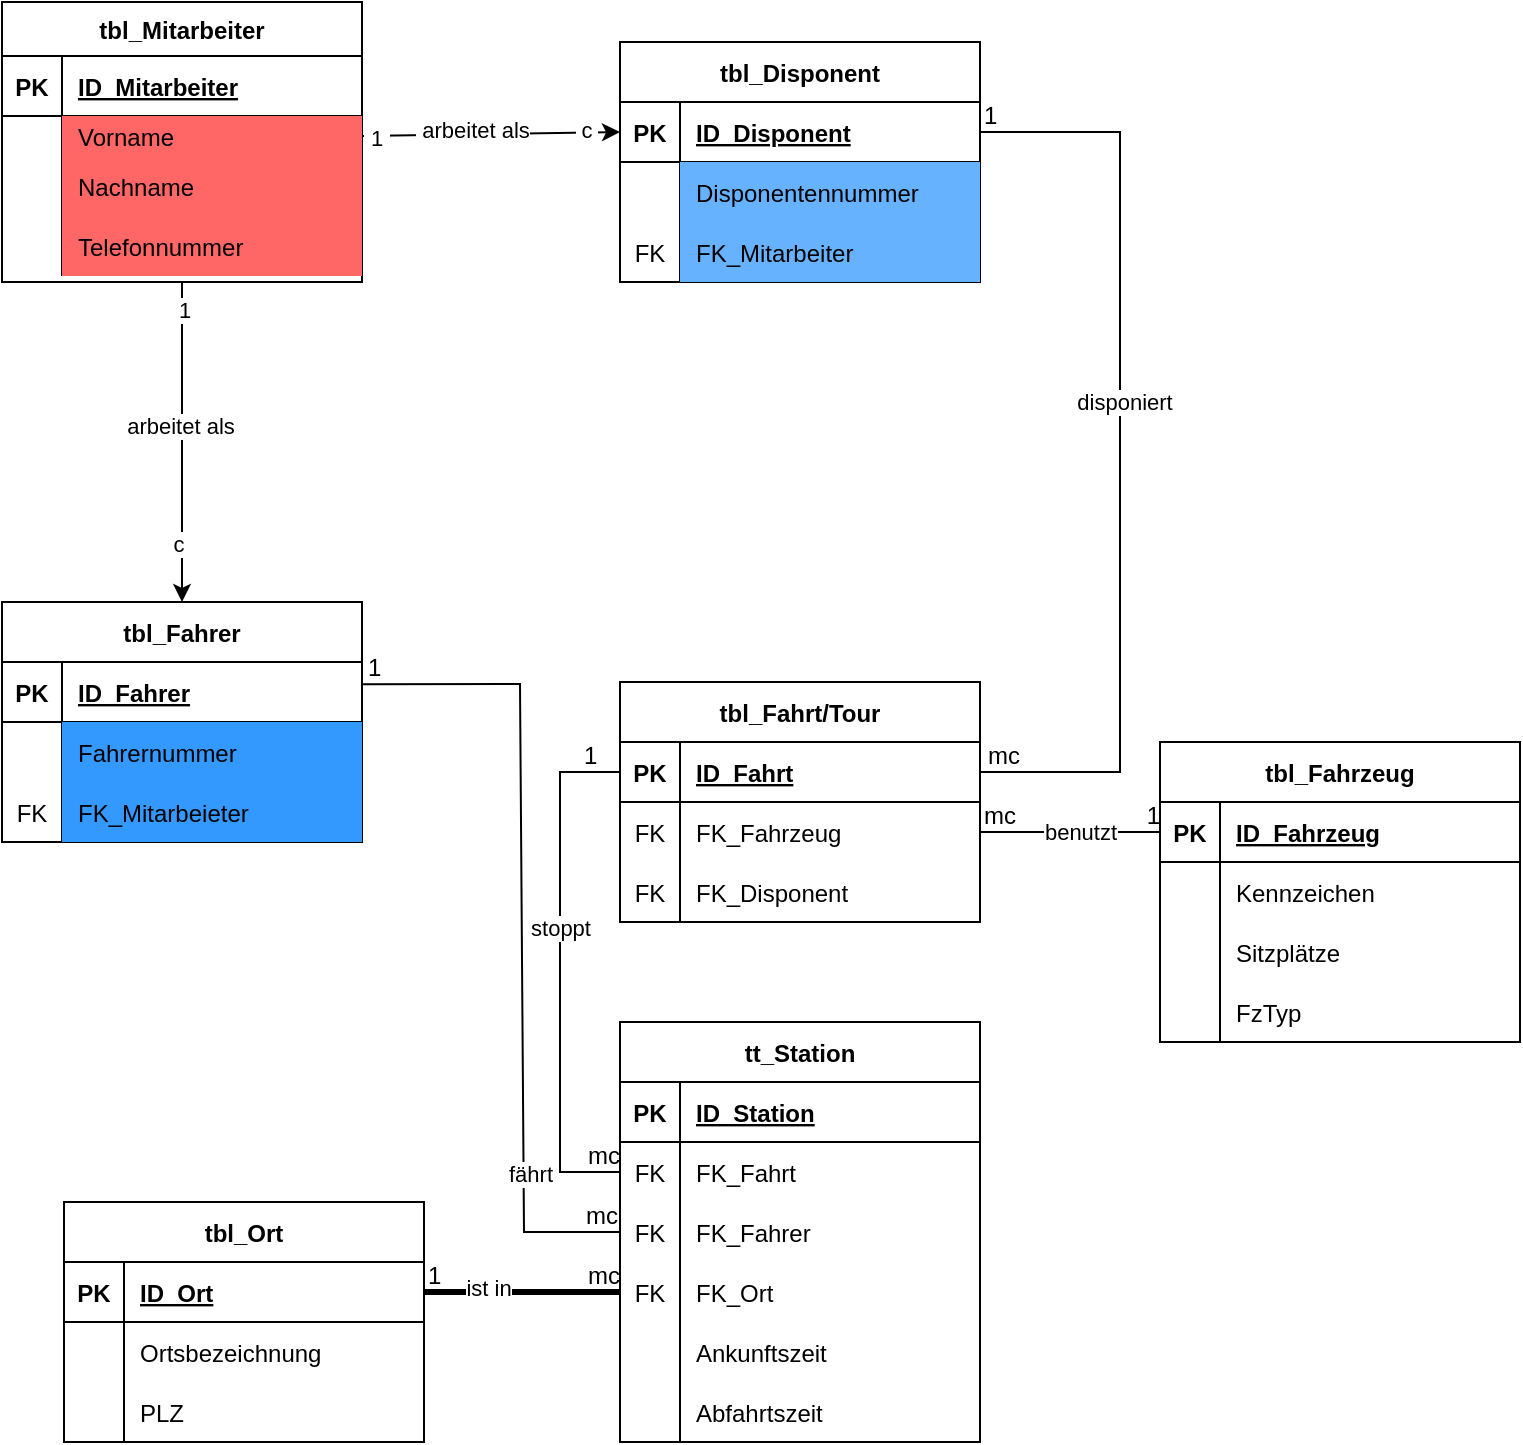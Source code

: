 <mxfile version="22.0.3" type="device">
  <diagram name="Seite-1" id="w2Fgs7bL7nyvMNV9oIYh">
    <mxGraphModel dx="1935" dy="1168" grid="0" gridSize="10" guides="1" tooltips="1" connect="1" arrows="1" fold="1" page="1" pageScale="1" pageWidth="827" pageHeight="1169" math="0" shadow="0">
      <root>
        <mxCell id="0" />
        <mxCell id="1" parent="0" />
        <mxCell id="lhQ2JtczbePDOEotV3H9-1" value="tbl_Fahrzeug" style="shape=table;startSize=30;container=1;collapsible=1;childLayout=tableLayout;fixedRows=1;rowLines=0;fontStyle=1;align=center;resizeLast=1;" parent="1" vertex="1">
          <mxGeometry x="590" y="470" width="180" height="150" as="geometry" />
        </mxCell>
        <mxCell id="lhQ2JtczbePDOEotV3H9-2" value="" style="shape=tableRow;horizontal=0;startSize=0;swimlaneHead=0;swimlaneBody=0;fillColor=none;collapsible=0;dropTarget=0;points=[[0,0.5],[1,0.5]];portConstraint=eastwest;top=0;left=0;right=0;bottom=1;" parent="lhQ2JtczbePDOEotV3H9-1" vertex="1">
          <mxGeometry y="30" width="180" height="30" as="geometry" />
        </mxCell>
        <mxCell id="lhQ2JtczbePDOEotV3H9-3" value="PK" style="shape=partialRectangle;connectable=0;fillColor=none;top=0;left=0;bottom=0;right=0;fontStyle=1;overflow=hidden;" parent="lhQ2JtczbePDOEotV3H9-2" vertex="1">
          <mxGeometry width="30" height="30" as="geometry">
            <mxRectangle width="30" height="30" as="alternateBounds" />
          </mxGeometry>
        </mxCell>
        <mxCell id="lhQ2JtczbePDOEotV3H9-4" value="ID_Fahrzeug" style="shape=partialRectangle;connectable=0;fillColor=none;top=0;left=0;bottom=0;right=0;align=left;spacingLeft=6;fontStyle=5;overflow=hidden;" parent="lhQ2JtczbePDOEotV3H9-2" vertex="1">
          <mxGeometry x="30" width="150" height="30" as="geometry">
            <mxRectangle width="150" height="30" as="alternateBounds" />
          </mxGeometry>
        </mxCell>
        <mxCell id="lhQ2JtczbePDOEotV3H9-5" value="" style="shape=tableRow;horizontal=0;startSize=0;swimlaneHead=0;swimlaneBody=0;fillColor=none;collapsible=0;dropTarget=0;points=[[0,0.5],[1,0.5]];portConstraint=eastwest;top=0;left=0;right=0;bottom=0;" parent="lhQ2JtczbePDOEotV3H9-1" vertex="1">
          <mxGeometry y="60" width="180" height="30" as="geometry" />
        </mxCell>
        <mxCell id="lhQ2JtczbePDOEotV3H9-6" value="" style="shape=partialRectangle;connectable=0;fillColor=none;top=0;left=0;bottom=0;right=0;editable=1;overflow=hidden;" parent="lhQ2JtczbePDOEotV3H9-5" vertex="1">
          <mxGeometry width="30" height="30" as="geometry">
            <mxRectangle width="30" height="30" as="alternateBounds" />
          </mxGeometry>
        </mxCell>
        <mxCell id="lhQ2JtczbePDOEotV3H9-7" value="Kennzeichen" style="shape=partialRectangle;connectable=0;fillColor=none;top=0;left=0;bottom=0;right=0;align=left;spacingLeft=6;overflow=hidden;" parent="lhQ2JtczbePDOEotV3H9-5" vertex="1">
          <mxGeometry x="30" width="150" height="30" as="geometry">
            <mxRectangle width="150" height="30" as="alternateBounds" />
          </mxGeometry>
        </mxCell>
        <mxCell id="lhQ2JtczbePDOEotV3H9-8" value="" style="shape=tableRow;horizontal=0;startSize=0;swimlaneHead=0;swimlaneBody=0;fillColor=none;collapsible=0;dropTarget=0;points=[[0,0.5],[1,0.5]];portConstraint=eastwest;top=0;left=0;right=0;bottom=0;" parent="lhQ2JtczbePDOEotV3H9-1" vertex="1">
          <mxGeometry y="90" width="180" height="30" as="geometry" />
        </mxCell>
        <mxCell id="lhQ2JtczbePDOEotV3H9-9" value="" style="shape=partialRectangle;connectable=0;fillColor=none;top=0;left=0;bottom=0;right=0;editable=1;overflow=hidden;" parent="lhQ2JtczbePDOEotV3H9-8" vertex="1">
          <mxGeometry width="30" height="30" as="geometry">
            <mxRectangle width="30" height="30" as="alternateBounds" />
          </mxGeometry>
        </mxCell>
        <mxCell id="lhQ2JtczbePDOEotV3H9-10" value="Sitzplätze" style="shape=partialRectangle;connectable=0;fillColor=none;top=0;left=0;bottom=0;right=0;align=left;spacingLeft=6;overflow=hidden;" parent="lhQ2JtczbePDOEotV3H9-8" vertex="1">
          <mxGeometry x="30" width="150" height="30" as="geometry">
            <mxRectangle width="150" height="30" as="alternateBounds" />
          </mxGeometry>
        </mxCell>
        <mxCell id="lhQ2JtczbePDOEotV3H9-11" value="" style="shape=tableRow;horizontal=0;startSize=0;swimlaneHead=0;swimlaneBody=0;fillColor=none;collapsible=0;dropTarget=0;points=[[0,0.5],[1,0.5]];portConstraint=eastwest;top=0;left=0;right=0;bottom=0;" parent="lhQ2JtczbePDOEotV3H9-1" vertex="1">
          <mxGeometry y="120" width="180" height="30" as="geometry" />
        </mxCell>
        <mxCell id="lhQ2JtczbePDOEotV3H9-12" value="" style="shape=partialRectangle;connectable=0;fillColor=none;top=0;left=0;bottom=0;right=0;editable=1;overflow=hidden;" parent="lhQ2JtczbePDOEotV3H9-11" vertex="1">
          <mxGeometry width="30" height="30" as="geometry">
            <mxRectangle width="30" height="30" as="alternateBounds" />
          </mxGeometry>
        </mxCell>
        <mxCell id="lhQ2JtczbePDOEotV3H9-13" value="FzTyp" style="shape=partialRectangle;connectable=0;fillColor=none;top=0;left=0;bottom=0;right=0;align=left;spacingLeft=6;overflow=hidden;" parent="lhQ2JtczbePDOEotV3H9-11" vertex="1">
          <mxGeometry x="30" width="150" height="30" as="geometry">
            <mxRectangle width="150" height="30" as="alternateBounds" />
          </mxGeometry>
        </mxCell>
        <mxCell id="lhQ2JtczbePDOEotV3H9-66" value="tbl_Disponent" style="shape=table;startSize=30;container=1;collapsible=1;childLayout=tableLayout;fixedRows=1;rowLines=0;fontStyle=1;align=center;resizeLast=1;fillColor=none;" parent="1" vertex="1">
          <mxGeometry x="320" y="120" width="180" height="120" as="geometry" />
        </mxCell>
        <mxCell id="lhQ2JtczbePDOEotV3H9-67" value="" style="shape=tableRow;horizontal=0;startSize=0;swimlaneHead=0;swimlaneBody=0;fillColor=none;collapsible=0;dropTarget=0;points=[[0,0.5],[1,0.5]];portConstraint=eastwest;top=0;left=0;right=0;bottom=1;" parent="lhQ2JtczbePDOEotV3H9-66" vertex="1">
          <mxGeometry y="30" width="180" height="30" as="geometry" />
        </mxCell>
        <mxCell id="lhQ2JtczbePDOEotV3H9-68" value="PK" style="shape=partialRectangle;connectable=0;fillColor=none;top=0;left=0;bottom=0;right=0;fontStyle=1;overflow=hidden;" parent="lhQ2JtczbePDOEotV3H9-67" vertex="1">
          <mxGeometry width="30" height="30" as="geometry">
            <mxRectangle width="30" height="30" as="alternateBounds" />
          </mxGeometry>
        </mxCell>
        <mxCell id="lhQ2JtczbePDOEotV3H9-69" value="ID_Disponent" style="shape=partialRectangle;connectable=0;fillColor=none;top=0;left=0;bottom=0;right=0;align=left;spacingLeft=6;fontStyle=5;overflow=hidden;" parent="lhQ2JtczbePDOEotV3H9-67" vertex="1">
          <mxGeometry x="30" width="150" height="30" as="geometry">
            <mxRectangle width="150" height="30" as="alternateBounds" />
          </mxGeometry>
        </mxCell>
        <mxCell id="lhQ2JtczbePDOEotV3H9-70" value="" style="shape=tableRow;horizontal=0;startSize=0;swimlaneHead=0;swimlaneBody=0;fillColor=none;collapsible=0;dropTarget=0;points=[[0,0.5],[1,0.5]];portConstraint=eastwest;top=0;left=0;right=0;bottom=0;" parent="lhQ2JtczbePDOEotV3H9-66" vertex="1">
          <mxGeometry y="60" width="180" height="30" as="geometry" />
        </mxCell>
        <mxCell id="lhQ2JtczbePDOEotV3H9-71" value="" style="shape=partialRectangle;connectable=0;fillColor=none;top=0;left=0;bottom=0;right=0;editable=1;overflow=hidden;" parent="lhQ2JtczbePDOEotV3H9-70" vertex="1">
          <mxGeometry width="30" height="30" as="geometry">
            <mxRectangle width="30" height="30" as="alternateBounds" />
          </mxGeometry>
        </mxCell>
        <mxCell id="lhQ2JtczbePDOEotV3H9-72" value="Disponentennummer" style="shape=partialRectangle;connectable=0;fillColor=#66B2FF;top=0;left=0;bottom=0;right=0;align=left;spacingLeft=6;overflow=hidden;" parent="lhQ2JtczbePDOEotV3H9-70" vertex="1">
          <mxGeometry x="30" width="150" height="30" as="geometry">
            <mxRectangle width="150" height="30" as="alternateBounds" />
          </mxGeometry>
        </mxCell>
        <mxCell id="N4xHDVvNU1oHw2Ng3nfj-35" value="" style="shape=tableRow;horizontal=0;startSize=0;swimlaneHead=0;swimlaneBody=0;fillColor=none;collapsible=0;dropTarget=0;points=[[0,0.5],[1,0.5]];portConstraint=eastwest;top=0;left=0;right=0;bottom=0;" vertex="1" parent="lhQ2JtczbePDOEotV3H9-66">
          <mxGeometry y="90" width="180" height="30" as="geometry" />
        </mxCell>
        <mxCell id="N4xHDVvNU1oHw2Ng3nfj-36" value="FK" style="shape=partialRectangle;connectable=0;fillColor=none;top=0;left=0;bottom=0;right=0;editable=1;overflow=hidden;" vertex="1" parent="N4xHDVvNU1oHw2Ng3nfj-35">
          <mxGeometry width="30" height="30" as="geometry">
            <mxRectangle width="30" height="30" as="alternateBounds" />
          </mxGeometry>
        </mxCell>
        <mxCell id="N4xHDVvNU1oHw2Ng3nfj-37" value="FK_Mitarbeiter" style="shape=partialRectangle;connectable=0;fillColor=#66B2FF;top=0;left=0;bottom=0;right=0;align=left;spacingLeft=6;overflow=hidden;" vertex="1" parent="N4xHDVvNU1oHw2Ng3nfj-35">
          <mxGeometry x="30" width="150" height="30" as="geometry">
            <mxRectangle width="150" height="30" as="alternateBounds" />
          </mxGeometry>
        </mxCell>
        <mxCell id="lhQ2JtczbePDOEotV3H9-82" value="tbl_Fahrer" style="shape=table;startSize=30;container=1;collapsible=1;childLayout=tableLayout;fixedRows=1;rowLines=0;fontStyle=1;align=center;resizeLast=1;" parent="1" vertex="1">
          <mxGeometry x="11" y="400" width="180" height="120" as="geometry" />
        </mxCell>
        <mxCell id="lhQ2JtczbePDOEotV3H9-83" value="" style="shape=tableRow;horizontal=0;startSize=0;swimlaneHead=0;swimlaneBody=0;fillColor=none;collapsible=0;dropTarget=0;points=[[0,0.5],[1,0.5]];portConstraint=eastwest;top=0;left=0;right=0;bottom=1;" parent="lhQ2JtczbePDOEotV3H9-82" vertex="1">
          <mxGeometry y="30" width="180" height="30" as="geometry" />
        </mxCell>
        <mxCell id="lhQ2JtczbePDOEotV3H9-84" value="PK" style="shape=partialRectangle;connectable=0;fillColor=none;top=0;left=0;bottom=0;right=0;fontStyle=1;overflow=hidden;" parent="lhQ2JtczbePDOEotV3H9-83" vertex="1">
          <mxGeometry width="30" height="30" as="geometry">
            <mxRectangle width="30" height="30" as="alternateBounds" />
          </mxGeometry>
        </mxCell>
        <mxCell id="lhQ2JtczbePDOEotV3H9-85" value="ID_Fahrer" style="shape=partialRectangle;connectable=0;fillColor=none;top=0;left=0;bottom=0;right=0;align=left;spacingLeft=6;fontStyle=5;overflow=hidden;" parent="lhQ2JtczbePDOEotV3H9-83" vertex="1">
          <mxGeometry x="30" width="150" height="30" as="geometry">
            <mxRectangle width="150" height="30" as="alternateBounds" />
          </mxGeometry>
        </mxCell>
        <mxCell id="lhQ2JtczbePDOEotV3H9-86" value="" style="shape=tableRow;horizontal=0;startSize=0;swimlaneHead=0;swimlaneBody=0;fillColor=none;collapsible=0;dropTarget=0;points=[[0,0.5],[1,0.5]];portConstraint=eastwest;top=0;left=0;right=0;bottom=0;" parent="lhQ2JtczbePDOEotV3H9-82" vertex="1">
          <mxGeometry y="60" width="180" height="30" as="geometry" />
        </mxCell>
        <mxCell id="lhQ2JtczbePDOEotV3H9-87" value="" style="shape=partialRectangle;connectable=0;fillColor=none;top=0;left=0;bottom=0;right=0;editable=1;overflow=hidden;" parent="lhQ2JtczbePDOEotV3H9-86" vertex="1">
          <mxGeometry width="30" height="30" as="geometry">
            <mxRectangle width="30" height="30" as="alternateBounds" />
          </mxGeometry>
        </mxCell>
        <mxCell id="lhQ2JtczbePDOEotV3H9-88" value="Fahrernummer" style="shape=partialRectangle;connectable=0;fillColor=#3399FF;top=0;left=0;bottom=0;right=0;align=left;spacingLeft=6;overflow=hidden;" parent="lhQ2JtczbePDOEotV3H9-86" vertex="1">
          <mxGeometry x="30" width="150" height="30" as="geometry">
            <mxRectangle width="150" height="30" as="alternateBounds" />
          </mxGeometry>
        </mxCell>
        <mxCell id="N4xHDVvNU1oHw2Ng3nfj-32" value="" style="shape=tableRow;horizontal=0;startSize=0;swimlaneHead=0;swimlaneBody=0;fillColor=none;collapsible=0;dropTarget=0;points=[[0,0.5],[1,0.5]];portConstraint=eastwest;top=0;left=0;right=0;bottom=0;" vertex="1" parent="lhQ2JtczbePDOEotV3H9-82">
          <mxGeometry y="90" width="180" height="30" as="geometry" />
        </mxCell>
        <mxCell id="N4xHDVvNU1oHw2Ng3nfj-33" value="FK" style="shape=partialRectangle;connectable=0;fillColor=none;top=0;left=0;bottom=0;right=0;editable=1;overflow=hidden;" vertex="1" parent="N4xHDVvNU1oHw2Ng3nfj-32">
          <mxGeometry width="30" height="30" as="geometry">
            <mxRectangle width="30" height="30" as="alternateBounds" />
          </mxGeometry>
        </mxCell>
        <mxCell id="N4xHDVvNU1oHw2Ng3nfj-34" value="FK_Mitarbeieter" style="shape=partialRectangle;connectable=0;fillColor=#3399FF;top=0;left=0;bottom=0;right=0;align=left;spacingLeft=6;overflow=hidden;" vertex="1" parent="N4xHDVvNU1oHw2Ng3nfj-32">
          <mxGeometry x="30" width="150" height="30" as="geometry">
            <mxRectangle width="150" height="30" as="alternateBounds" />
          </mxGeometry>
        </mxCell>
        <mxCell id="lhQ2JtczbePDOEotV3H9-92" value="tt_Station" style="shape=table;startSize=30;container=1;collapsible=1;childLayout=tableLayout;fixedRows=1;rowLines=0;fontStyle=1;align=center;resizeLast=1;" parent="1" vertex="1">
          <mxGeometry x="320" y="610" width="180" height="210" as="geometry" />
        </mxCell>
        <mxCell id="lhQ2JtczbePDOEotV3H9-93" value="" style="shape=tableRow;horizontal=0;startSize=0;swimlaneHead=0;swimlaneBody=0;fillColor=none;collapsible=0;dropTarget=0;points=[[0,0.5],[1,0.5]];portConstraint=eastwest;top=0;left=0;right=0;bottom=1;" parent="lhQ2JtczbePDOEotV3H9-92" vertex="1">
          <mxGeometry y="30" width="180" height="30" as="geometry" />
        </mxCell>
        <mxCell id="lhQ2JtczbePDOEotV3H9-94" value="PK" style="shape=partialRectangle;connectable=0;fillColor=none;top=0;left=0;bottom=0;right=0;fontStyle=1;overflow=hidden;" parent="lhQ2JtczbePDOEotV3H9-93" vertex="1">
          <mxGeometry width="30" height="30" as="geometry">
            <mxRectangle width="30" height="30" as="alternateBounds" />
          </mxGeometry>
        </mxCell>
        <mxCell id="lhQ2JtczbePDOEotV3H9-95" value="ID_Station" style="shape=partialRectangle;connectable=0;fillColor=none;top=0;left=0;bottom=0;right=0;align=left;spacingLeft=6;fontStyle=5;overflow=hidden;" parent="lhQ2JtczbePDOEotV3H9-93" vertex="1">
          <mxGeometry x="30" width="150" height="30" as="geometry">
            <mxRectangle width="150" height="30" as="alternateBounds" />
          </mxGeometry>
        </mxCell>
        <mxCell id="lhQ2JtczbePDOEotV3H9-99" value="" style="shape=tableRow;horizontal=0;startSize=0;swimlaneHead=0;swimlaneBody=0;fillColor=none;collapsible=0;dropTarget=0;points=[[0,0.5],[1,0.5]];portConstraint=eastwest;top=0;left=0;right=0;bottom=0;" parent="lhQ2JtczbePDOEotV3H9-92" vertex="1">
          <mxGeometry y="60" width="180" height="30" as="geometry" />
        </mxCell>
        <mxCell id="lhQ2JtczbePDOEotV3H9-100" value="FK" style="shape=partialRectangle;connectable=0;fillColor=none;top=0;left=0;bottom=0;right=0;editable=1;overflow=hidden;" parent="lhQ2JtczbePDOEotV3H9-99" vertex="1">
          <mxGeometry width="30" height="30" as="geometry">
            <mxRectangle width="30" height="30" as="alternateBounds" />
          </mxGeometry>
        </mxCell>
        <mxCell id="lhQ2JtczbePDOEotV3H9-101" value="FK_Fahrt" style="shape=partialRectangle;connectable=0;fillColor=none;top=0;left=0;bottom=0;right=0;align=left;spacingLeft=6;overflow=hidden;" parent="lhQ2JtczbePDOEotV3H9-99" vertex="1">
          <mxGeometry x="30" width="150" height="30" as="geometry">
            <mxRectangle width="150" height="30" as="alternateBounds" />
          </mxGeometry>
        </mxCell>
        <mxCell id="lhQ2JtczbePDOEotV3H9-135" value="" style="shape=tableRow;horizontal=0;startSize=0;swimlaneHead=0;swimlaneBody=0;fillColor=none;collapsible=0;dropTarget=0;points=[[0,0.5],[1,0.5]];portConstraint=eastwest;top=0;left=0;right=0;bottom=0;" parent="lhQ2JtczbePDOEotV3H9-92" vertex="1">
          <mxGeometry y="90" width="180" height="30" as="geometry" />
        </mxCell>
        <mxCell id="lhQ2JtczbePDOEotV3H9-136" value="FK" style="shape=partialRectangle;connectable=0;fillColor=none;top=0;left=0;bottom=0;right=0;fontStyle=0;overflow=hidden;" parent="lhQ2JtczbePDOEotV3H9-135" vertex="1">
          <mxGeometry width="30" height="30" as="geometry">
            <mxRectangle width="30" height="30" as="alternateBounds" />
          </mxGeometry>
        </mxCell>
        <mxCell id="lhQ2JtczbePDOEotV3H9-137" value="FK_Fahrer" style="shape=partialRectangle;connectable=0;fillColor=none;top=0;left=0;bottom=0;right=0;align=left;spacingLeft=6;fontStyle=0;overflow=hidden;" parent="lhQ2JtczbePDOEotV3H9-135" vertex="1">
          <mxGeometry x="30" width="150" height="30" as="geometry">
            <mxRectangle width="150" height="30" as="alternateBounds" />
          </mxGeometry>
        </mxCell>
        <mxCell id="lhQ2JtczbePDOEotV3H9-96" value="" style="shape=tableRow;horizontal=0;startSize=0;swimlaneHead=0;swimlaneBody=0;fillColor=none;collapsible=0;dropTarget=0;points=[[0,0.5],[1,0.5]];portConstraint=eastwest;top=0;left=0;right=0;bottom=0;" parent="lhQ2JtczbePDOEotV3H9-92" vertex="1">
          <mxGeometry y="120" width="180" height="30" as="geometry" />
        </mxCell>
        <mxCell id="lhQ2JtczbePDOEotV3H9-97" value="FK" style="shape=partialRectangle;connectable=0;fillColor=none;top=0;left=0;bottom=0;right=0;editable=1;overflow=hidden;" parent="lhQ2JtczbePDOEotV3H9-96" vertex="1">
          <mxGeometry width="30" height="30" as="geometry">
            <mxRectangle width="30" height="30" as="alternateBounds" />
          </mxGeometry>
        </mxCell>
        <mxCell id="lhQ2JtczbePDOEotV3H9-98" value="FK_Ort" style="shape=partialRectangle;connectable=0;fillColor=none;top=0;left=0;bottom=0;right=0;align=left;spacingLeft=6;overflow=hidden;" parent="lhQ2JtczbePDOEotV3H9-96" vertex="1">
          <mxGeometry x="30" width="150" height="30" as="geometry">
            <mxRectangle width="150" height="30" as="alternateBounds" />
          </mxGeometry>
        </mxCell>
        <mxCell id="lhQ2JtczbePDOEotV3H9-102" value="" style="shape=tableRow;horizontal=0;startSize=0;swimlaneHead=0;swimlaneBody=0;fillColor=none;collapsible=0;dropTarget=0;points=[[0,0.5],[1,0.5]];portConstraint=eastwest;top=0;left=0;right=0;bottom=0;" parent="lhQ2JtczbePDOEotV3H9-92" vertex="1">
          <mxGeometry y="150" width="180" height="30" as="geometry" />
        </mxCell>
        <mxCell id="lhQ2JtczbePDOEotV3H9-103" value="" style="shape=partialRectangle;connectable=0;fillColor=none;top=0;left=0;bottom=0;right=0;editable=1;overflow=hidden;" parent="lhQ2JtczbePDOEotV3H9-102" vertex="1">
          <mxGeometry width="30" height="30" as="geometry">
            <mxRectangle width="30" height="30" as="alternateBounds" />
          </mxGeometry>
        </mxCell>
        <mxCell id="lhQ2JtczbePDOEotV3H9-104" value="Ankunftszeit" style="shape=partialRectangle;connectable=0;fillColor=none;top=0;left=0;bottom=0;right=0;align=left;spacingLeft=6;overflow=hidden;" parent="lhQ2JtczbePDOEotV3H9-102" vertex="1">
          <mxGeometry x="30" width="150" height="30" as="geometry">
            <mxRectangle width="150" height="30" as="alternateBounds" />
          </mxGeometry>
        </mxCell>
        <mxCell id="lhQ2JtczbePDOEotV3H9-131" value="" style="shape=tableRow;horizontal=0;startSize=0;swimlaneHead=0;swimlaneBody=0;fillColor=none;collapsible=0;dropTarget=0;points=[[0,0.5],[1,0.5]];portConstraint=eastwest;top=0;left=0;right=0;bottom=0;" parent="lhQ2JtczbePDOEotV3H9-92" vertex="1">
          <mxGeometry y="180" width="180" height="30" as="geometry" />
        </mxCell>
        <mxCell id="lhQ2JtczbePDOEotV3H9-132" value="" style="shape=partialRectangle;connectable=0;fillColor=none;top=0;left=0;bottom=0;right=0;fontStyle=0;overflow=hidden;" parent="lhQ2JtczbePDOEotV3H9-131" vertex="1">
          <mxGeometry width="30" height="30" as="geometry">
            <mxRectangle width="30" height="30" as="alternateBounds" />
          </mxGeometry>
        </mxCell>
        <mxCell id="lhQ2JtczbePDOEotV3H9-133" value="Abfahrtszeit" style="shape=partialRectangle;connectable=0;fillColor=none;top=0;left=0;bottom=0;right=0;align=left;spacingLeft=6;fontStyle=0;overflow=hidden;" parent="lhQ2JtczbePDOEotV3H9-131" vertex="1">
          <mxGeometry x="30" width="150" height="30" as="geometry">
            <mxRectangle width="150" height="30" as="alternateBounds" />
          </mxGeometry>
        </mxCell>
        <mxCell id="lhQ2JtczbePDOEotV3H9-105" value="tbl_Fahrt/Tour" style="shape=table;startSize=30;container=1;collapsible=1;childLayout=tableLayout;fixedRows=1;rowLines=0;fontStyle=1;align=center;resizeLast=1;" parent="1" vertex="1">
          <mxGeometry x="320" y="440" width="180" height="120" as="geometry" />
        </mxCell>
        <mxCell id="lhQ2JtczbePDOEotV3H9-106" value="" style="shape=tableRow;horizontal=0;startSize=0;swimlaneHead=0;swimlaneBody=0;fillColor=none;collapsible=0;dropTarget=0;points=[[0,0.5],[1,0.5]];portConstraint=eastwest;top=0;left=0;right=0;bottom=1;" parent="lhQ2JtczbePDOEotV3H9-105" vertex="1">
          <mxGeometry y="30" width="180" height="30" as="geometry" />
        </mxCell>
        <mxCell id="lhQ2JtczbePDOEotV3H9-107" value="PK" style="shape=partialRectangle;connectable=0;fillColor=none;top=0;left=0;bottom=0;right=0;fontStyle=1;overflow=hidden;" parent="lhQ2JtczbePDOEotV3H9-106" vertex="1">
          <mxGeometry width="30" height="30" as="geometry">
            <mxRectangle width="30" height="30" as="alternateBounds" />
          </mxGeometry>
        </mxCell>
        <mxCell id="lhQ2JtczbePDOEotV3H9-108" value="ID_Fahrt" style="shape=partialRectangle;connectable=0;fillColor=none;top=0;left=0;bottom=0;right=0;align=left;spacingLeft=6;fontStyle=5;overflow=hidden;" parent="lhQ2JtczbePDOEotV3H9-106" vertex="1">
          <mxGeometry x="30" width="150" height="30" as="geometry">
            <mxRectangle width="150" height="30" as="alternateBounds" />
          </mxGeometry>
        </mxCell>
        <mxCell id="lhQ2JtczbePDOEotV3H9-109" value="" style="shape=tableRow;horizontal=0;startSize=0;swimlaneHead=0;swimlaneBody=0;fillColor=none;collapsible=0;dropTarget=0;points=[[0,0.5],[1,0.5]];portConstraint=eastwest;top=0;left=0;right=0;bottom=0;" parent="lhQ2JtczbePDOEotV3H9-105" vertex="1">
          <mxGeometry y="60" width="180" height="30" as="geometry" />
        </mxCell>
        <mxCell id="lhQ2JtczbePDOEotV3H9-110" value="FK" style="shape=partialRectangle;connectable=0;fillColor=none;top=0;left=0;bottom=0;right=0;editable=1;overflow=hidden;" parent="lhQ2JtczbePDOEotV3H9-109" vertex="1">
          <mxGeometry width="30" height="30" as="geometry">
            <mxRectangle width="30" height="30" as="alternateBounds" />
          </mxGeometry>
        </mxCell>
        <mxCell id="lhQ2JtczbePDOEotV3H9-111" value="FK_Fahrzeug" style="shape=partialRectangle;connectable=0;fillColor=none;top=0;left=0;bottom=0;right=0;align=left;spacingLeft=6;overflow=hidden;" parent="lhQ2JtczbePDOEotV3H9-109" vertex="1">
          <mxGeometry x="30" width="150" height="30" as="geometry">
            <mxRectangle width="150" height="30" as="alternateBounds" />
          </mxGeometry>
        </mxCell>
        <mxCell id="lhQ2JtczbePDOEotV3H9-112" value="" style="shape=tableRow;horizontal=0;startSize=0;swimlaneHead=0;swimlaneBody=0;fillColor=none;collapsible=0;dropTarget=0;points=[[0,0.5],[1,0.5]];portConstraint=eastwest;top=0;left=0;right=0;bottom=0;" parent="lhQ2JtczbePDOEotV3H9-105" vertex="1">
          <mxGeometry y="90" width="180" height="30" as="geometry" />
        </mxCell>
        <mxCell id="lhQ2JtczbePDOEotV3H9-113" value="FK" style="shape=partialRectangle;connectable=0;fillColor=none;top=0;left=0;bottom=0;right=0;editable=1;overflow=hidden;" parent="lhQ2JtczbePDOEotV3H9-112" vertex="1">
          <mxGeometry width="30" height="30" as="geometry">
            <mxRectangle width="30" height="30" as="alternateBounds" />
          </mxGeometry>
        </mxCell>
        <mxCell id="lhQ2JtczbePDOEotV3H9-114" value="FK_Disponent" style="shape=partialRectangle;connectable=0;fillColor=none;top=0;left=0;bottom=0;right=0;align=left;spacingLeft=6;overflow=hidden;" parent="lhQ2JtczbePDOEotV3H9-112" vertex="1">
          <mxGeometry x="30" width="150" height="30" as="geometry">
            <mxRectangle width="150" height="30" as="alternateBounds" />
          </mxGeometry>
        </mxCell>
        <mxCell id="lhQ2JtczbePDOEotV3H9-118" value="tbl_Ort" style="shape=table;startSize=30;container=1;collapsible=1;childLayout=tableLayout;fixedRows=1;rowLines=0;fontStyle=1;align=center;resizeLast=1;" parent="1" vertex="1">
          <mxGeometry x="42" y="700" width="180" height="120" as="geometry" />
        </mxCell>
        <mxCell id="lhQ2JtczbePDOEotV3H9-119" value="" style="shape=tableRow;horizontal=0;startSize=0;swimlaneHead=0;swimlaneBody=0;fillColor=none;collapsible=0;dropTarget=0;points=[[0,0.5],[1,0.5]];portConstraint=eastwest;top=0;left=0;right=0;bottom=1;" parent="lhQ2JtczbePDOEotV3H9-118" vertex="1">
          <mxGeometry y="30" width="180" height="30" as="geometry" />
        </mxCell>
        <mxCell id="lhQ2JtczbePDOEotV3H9-120" value="PK" style="shape=partialRectangle;connectable=0;fillColor=none;top=0;left=0;bottom=0;right=0;fontStyle=1;overflow=hidden;" parent="lhQ2JtczbePDOEotV3H9-119" vertex="1">
          <mxGeometry width="30" height="30" as="geometry">
            <mxRectangle width="30" height="30" as="alternateBounds" />
          </mxGeometry>
        </mxCell>
        <mxCell id="lhQ2JtczbePDOEotV3H9-121" value="ID_Ort" style="shape=partialRectangle;connectable=0;fillColor=none;top=0;left=0;bottom=0;right=0;align=left;spacingLeft=6;fontStyle=5;overflow=hidden;" parent="lhQ2JtczbePDOEotV3H9-119" vertex="1">
          <mxGeometry x="30" width="150" height="30" as="geometry">
            <mxRectangle width="150" height="30" as="alternateBounds" />
          </mxGeometry>
        </mxCell>
        <mxCell id="lhQ2JtczbePDOEotV3H9-122" value="" style="shape=tableRow;horizontal=0;startSize=0;swimlaneHead=0;swimlaneBody=0;fillColor=none;collapsible=0;dropTarget=0;points=[[0,0.5],[1,0.5]];portConstraint=eastwest;top=0;left=0;right=0;bottom=0;" parent="lhQ2JtczbePDOEotV3H9-118" vertex="1">
          <mxGeometry y="60" width="180" height="30" as="geometry" />
        </mxCell>
        <mxCell id="lhQ2JtczbePDOEotV3H9-123" value="" style="shape=partialRectangle;connectable=0;fillColor=none;top=0;left=0;bottom=0;right=0;editable=1;overflow=hidden;" parent="lhQ2JtczbePDOEotV3H9-122" vertex="1">
          <mxGeometry width="30" height="30" as="geometry">
            <mxRectangle width="30" height="30" as="alternateBounds" />
          </mxGeometry>
        </mxCell>
        <mxCell id="lhQ2JtczbePDOEotV3H9-124" value="Ortsbezeichnung" style="shape=partialRectangle;connectable=0;fillColor=none;top=0;left=0;bottom=0;right=0;align=left;spacingLeft=6;overflow=hidden;" parent="lhQ2JtczbePDOEotV3H9-122" vertex="1">
          <mxGeometry x="30" width="150" height="30" as="geometry">
            <mxRectangle width="150" height="30" as="alternateBounds" />
          </mxGeometry>
        </mxCell>
        <mxCell id="lhQ2JtczbePDOEotV3H9-125" value="" style="shape=tableRow;horizontal=0;startSize=0;swimlaneHead=0;swimlaneBody=0;fillColor=none;collapsible=0;dropTarget=0;points=[[0,0.5],[1,0.5]];portConstraint=eastwest;top=0;left=0;right=0;bottom=0;" parent="lhQ2JtczbePDOEotV3H9-118" vertex="1">
          <mxGeometry y="90" width="180" height="30" as="geometry" />
        </mxCell>
        <mxCell id="lhQ2JtczbePDOEotV3H9-126" value="" style="shape=partialRectangle;connectable=0;fillColor=none;top=0;left=0;bottom=0;right=0;editable=1;overflow=hidden;" parent="lhQ2JtczbePDOEotV3H9-125" vertex="1">
          <mxGeometry width="30" height="30" as="geometry">
            <mxRectangle width="30" height="30" as="alternateBounds" />
          </mxGeometry>
        </mxCell>
        <mxCell id="lhQ2JtczbePDOEotV3H9-127" value="PLZ" style="shape=partialRectangle;connectable=0;fillColor=none;top=0;left=0;bottom=0;right=0;align=left;spacingLeft=6;overflow=hidden;" parent="lhQ2JtczbePDOEotV3H9-125" vertex="1">
          <mxGeometry x="30" width="150" height="30" as="geometry">
            <mxRectangle width="150" height="30" as="alternateBounds" />
          </mxGeometry>
        </mxCell>
        <mxCell id="lhQ2JtczbePDOEotV3H9-144" value="" style="endArrow=none;html=1;rounded=0;entryX=0;entryY=0.5;entryDx=0;entryDy=0;exitX=1;exitY=0.5;exitDx=0;exitDy=0;" parent="1" source="lhQ2JtczbePDOEotV3H9-109" target="lhQ2JtczbePDOEotV3H9-2" edge="1">
          <mxGeometry relative="1" as="geometry">
            <mxPoint x="100" y="550" as="sourcePoint" />
            <mxPoint x="270" y="460" as="targetPoint" />
          </mxGeometry>
        </mxCell>
        <mxCell id="lhQ2JtczbePDOEotV3H9-145" value="mc" style="resizable=0;html=1;align=left;verticalAlign=bottom;" parent="lhQ2JtczbePDOEotV3H9-144" connectable="0" vertex="1">
          <mxGeometry x="-1" relative="1" as="geometry" />
        </mxCell>
        <mxCell id="lhQ2JtczbePDOEotV3H9-146" value="1" style="resizable=0;html=1;align=right;verticalAlign=bottom;" parent="lhQ2JtczbePDOEotV3H9-144" connectable="0" vertex="1">
          <mxGeometry x="1" relative="1" as="geometry" />
        </mxCell>
        <mxCell id="ojQJgHjnMdRNlqTPDxZe-18" value="benutzt" style="edgeLabel;html=1;align=center;verticalAlign=middle;resizable=0;points=[];" parent="lhQ2JtczbePDOEotV3H9-144" vertex="1" connectable="0">
          <mxGeometry x="-0.067" relative="1" as="geometry">
            <mxPoint x="8" as="offset" />
          </mxGeometry>
        </mxCell>
        <mxCell id="lhQ2JtczbePDOEotV3H9-147" value="" style="endArrow=none;html=1;rounded=0;entryX=1;entryY=0.5;entryDx=0;entryDy=0;exitX=1;exitY=0.5;exitDx=0;exitDy=0;" parent="1" source="lhQ2JtczbePDOEotV3H9-67" target="lhQ2JtczbePDOEotV3H9-106" edge="1">
          <mxGeometry relative="1" as="geometry">
            <mxPoint x="110" y="560" as="sourcePoint" />
            <mxPoint x="280" y="470" as="targetPoint" />
            <Array as="points">
              <mxPoint x="570" y="165" />
              <mxPoint x="570" y="485" />
            </Array>
          </mxGeometry>
        </mxCell>
        <mxCell id="lhQ2JtczbePDOEotV3H9-148" value="1" style="resizable=0;html=1;align=left;verticalAlign=bottom;" parent="lhQ2JtczbePDOEotV3H9-147" connectable="0" vertex="1">
          <mxGeometry x="-1" relative="1" as="geometry" />
        </mxCell>
        <mxCell id="lhQ2JtczbePDOEotV3H9-149" value="mc" style="resizable=0;html=1;align=right;verticalAlign=bottom;" parent="lhQ2JtczbePDOEotV3H9-147" connectable="0" vertex="1">
          <mxGeometry x="1" relative="1" as="geometry">
            <mxPoint x="20" as="offset" />
          </mxGeometry>
        </mxCell>
        <mxCell id="ojQJgHjnMdRNlqTPDxZe-13" value="disponiert" style="edgeLabel;html=1;align=center;verticalAlign=middle;resizable=0;points=[];" parent="lhQ2JtczbePDOEotV3H9-147" vertex="1" connectable="0">
          <mxGeometry x="-0.109" y="2" relative="1" as="geometry">
            <mxPoint as="offset" />
          </mxGeometry>
        </mxCell>
        <mxCell id="lhQ2JtczbePDOEotV3H9-150" value="" style="endArrow=none;html=1;rounded=0;entryX=0;entryY=0.5;entryDx=0;entryDy=0;exitX=1;exitY=0.5;exitDx=0;exitDy=0;strokeWidth=3;" parent="1" source="lhQ2JtczbePDOEotV3H9-119" target="lhQ2JtczbePDOEotV3H9-96" edge="1">
          <mxGeometry relative="1" as="geometry">
            <mxPoint x="120" y="600" as="sourcePoint" />
            <mxPoint x="290" y="510" as="targetPoint" />
          </mxGeometry>
        </mxCell>
        <mxCell id="lhQ2JtczbePDOEotV3H9-151" value="1" style="resizable=0;html=1;align=left;verticalAlign=bottom;" parent="lhQ2JtczbePDOEotV3H9-150" connectable="0" vertex="1">
          <mxGeometry x="-1" relative="1" as="geometry" />
        </mxCell>
        <mxCell id="lhQ2JtczbePDOEotV3H9-152" value="mc" style="resizable=0;html=1;align=right;verticalAlign=bottom;" parent="lhQ2JtczbePDOEotV3H9-150" connectable="0" vertex="1">
          <mxGeometry x="1" relative="1" as="geometry" />
        </mxCell>
        <mxCell id="ojQJgHjnMdRNlqTPDxZe-15" value="ist in" style="edgeLabel;html=1;align=center;verticalAlign=middle;resizable=0;points=[];" parent="lhQ2JtczbePDOEotV3H9-150" vertex="1" connectable="0">
          <mxGeometry x="-0.36" y="2" relative="1" as="geometry">
            <mxPoint as="offset" />
          </mxGeometry>
        </mxCell>
        <mxCell id="lhQ2JtczbePDOEotV3H9-153" value="" style="endArrow=none;html=1;rounded=0;entryX=0;entryY=0.5;entryDx=0;entryDy=0;exitX=0;exitY=0.5;exitDx=0;exitDy=0;" parent="1" source="lhQ2JtczbePDOEotV3H9-106" target="lhQ2JtczbePDOEotV3H9-99" edge="1">
          <mxGeometry relative="1" as="geometry">
            <mxPoint x="310" y="490" as="sourcePoint" />
            <mxPoint x="310" y="720" as="targetPoint" />
            <Array as="points">
              <mxPoint x="290" y="485" />
              <mxPoint x="290" y="685" />
            </Array>
          </mxGeometry>
        </mxCell>
        <mxCell id="lhQ2JtczbePDOEotV3H9-154" value="1" style="resizable=0;html=1;align=left;verticalAlign=bottom;" parent="lhQ2JtczbePDOEotV3H9-153" connectable="0" vertex="1">
          <mxGeometry x="-1" relative="1" as="geometry">
            <mxPoint x="-20" as="offset" />
          </mxGeometry>
        </mxCell>
        <mxCell id="lhQ2JtczbePDOEotV3H9-155" value="mc" style="resizable=0;html=1;align=right;verticalAlign=bottom;" parent="lhQ2JtczbePDOEotV3H9-153" connectable="0" vertex="1">
          <mxGeometry x="1" relative="1" as="geometry" />
        </mxCell>
        <mxCell id="ojQJgHjnMdRNlqTPDxZe-17" value="stoppt" style="edgeLabel;html=1;align=center;verticalAlign=middle;resizable=0;points=[];" parent="lhQ2JtczbePDOEotV3H9-153" vertex="1" connectable="0">
          <mxGeometry x="-0.172" relative="1" as="geometry">
            <mxPoint as="offset" />
          </mxGeometry>
        </mxCell>
        <mxCell id="lhQ2JtczbePDOEotV3H9-156" value="" style="endArrow=none;html=1;rounded=0;entryX=0;entryY=0.5;entryDx=0;entryDy=0;exitX=1.003;exitY=0.372;exitDx=0;exitDy=0;exitPerimeter=0;" parent="1" source="lhQ2JtczbePDOEotV3H9-83" target="lhQ2JtczbePDOEotV3H9-135" edge="1">
          <mxGeometry relative="1" as="geometry">
            <mxPoint x="90" y="810" as="sourcePoint" />
            <mxPoint x="250" y="810" as="targetPoint" />
            <Array as="points">
              <mxPoint x="270" y="441" />
              <mxPoint x="272" y="715" />
            </Array>
          </mxGeometry>
        </mxCell>
        <mxCell id="lhQ2JtczbePDOEotV3H9-157" value="1" style="resizable=0;html=1;align=left;verticalAlign=bottom;" parent="lhQ2JtczbePDOEotV3H9-156" connectable="0" vertex="1">
          <mxGeometry x="-1" relative="1" as="geometry" />
        </mxCell>
        <mxCell id="lhQ2JtczbePDOEotV3H9-158" value="mc" style="resizable=0;html=1;align=right;verticalAlign=bottom;" parent="lhQ2JtczbePDOEotV3H9-156" connectable="0" vertex="1">
          <mxGeometry x="1" relative="1" as="geometry">
            <mxPoint x="-1" as="offset" />
          </mxGeometry>
        </mxCell>
        <mxCell id="ojQJgHjnMdRNlqTPDxZe-14" value="fährt" style="edgeLabel;html=1;align=center;verticalAlign=middle;resizable=0;points=[];" parent="lhQ2JtczbePDOEotV3H9-156" vertex="1" connectable="0">
          <mxGeometry x="0.616" y="3" relative="1" as="geometry">
            <mxPoint as="offset" />
          </mxGeometry>
        </mxCell>
        <mxCell id="N4xHDVvNU1oHw2Ng3nfj-13" value="tbl_Mitarbeiter" style="shape=table;startSize=27;container=1;collapsible=1;childLayout=tableLayout;fixedRows=1;rowLines=0;fontStyle=1;align=center;resizeLast=1;fillColor=none;" vertex="1" parent="1">
          <mxGeometry x="11" y="100" width="180" height="140" as="geometry" />
        </mxCell>
        <mxCell id="N4xHDVvNU1oHw2Ng3nfj-14" value="" style="shape=tableRow;horizontal=0;startSize=0;swimlaneHead=0;swimlaneBody=0;fillColor=none;collapsible=0;dropTarget=0;points=[[0,0.5],[1,0.5]];portConstraint=eastwest;top=0;left=0;right=0;bottom=1;" vertex="1" parent="N4xHDVvNU1oHw2Ng3nfj-13">
          <mxGeometry y="27" width="180" height="30" as="geometry" />
        </mxCell>
        <mxCell id="N4xHDVvNU1oHw2Ng3nfj-15" value="PK" style="shape=partialRectangle;connectable=0;fillColor=none;top=0;left=0;bottom=0;right=0;fontStyle=1;overflow=hidden;" vertex="1" parent="N4xHDVvNU1oHw2Ng3nfj-14">
          <mxGeometry width="30" height="30" as="geometry">
            <mxRectangle width="30" height="30" as="alternateBounds" />
          </mxGeometry>
        </mxCell>
        <mxCell id="N4xHDVvNU1oHw2Ng3nfj-16" value="ID_Mitarbeiter" style="shape=partialRectangle;connectable=0;fillColor=none;top=0;left=0;bottom=0;right=0;align=left;spacingLeft=6;fontStyle=5;overflow=hidden;" vertex="1" parent="N4xHDVvNU1oHw2Ng3nfj-14">
          <mxGeometry x="30" width="150" height="30" as="geometry">
            <mxRectangle width="150" height="30" as="alternateBounds" />
          </mxGeometry>
        </mxCell>
        <mxCell id="N4xHDVvNU1oHw2Ng3nfj-17" value="" style="shape=tableRow;horizontal=0;startSize=0;swimlaneHead=0;swimlaneBody=0;fillColor=none;collapsible=0;dropTarget=0;points=[[0,0.5],[1,0.5]];portConstraint=eastwest;top=0;left=0;right=0;bottom=0;" vertex="1" parent="N4xHDVvNU1oHw2Ng3nfj-13">
          <mxGeometry y="57" width="180" height="20" as="geometry" />
        </mxCell>
        <mxCell id="N4xHDVvNU1oHw2Ng3nfj-18" value="" style="shape=partialRectangle;connectable=0;fillColor=none;top=0;left=0;bottom=0;right=0;editable=1;overflow=hidden;" vertex="1" parent="N4xHDVvNU1oHw2Ng3nfj-17">
          <mxGeometry width="30" height="20" as="geometry">
            <mxRectangle width="30" height="20" as="alternateBounds" />
          </mxGeometry>
        </mxCell>
        <mxCell id="N4xHDVvNU1oHw2Ng3nfj-19" value="Vorname" style="shape=partialRectangle;connectable=0;fillColor=#FF6666;top=0;left=0;bottom=0;right=0;align=left;spacingLeft=6;overflow=hidden;" vertex="1" parent="N4xHDVvNU1oHw2Ng3nfj-17">
          <mxGeometry x="30" width="150" height="20" as="geometry">
            <mxRectangle width="150" height="20" as="alternateBounds" />
          </mxGeometry>
        </mxCell>
        <mxCell id="N4xHDVvNU1oHw2Ng3nfj-20" value="" style="shape=tableRow;horizontal=0;startSize=0;swimlaneHead=0;swimlaneBody=0;fillColor=none;collapsible=0;dropTarget=0;points=[[0,0.5],[1,0.5]];portConstraint=eastwest;top=0;left=0;right=0;bottom=0;" vertex="1" parent="N4xHDVvNU1oHw2Ng3nfj-13">
          <mxGeometry y="77" width="180" height="30" as="geometry" />
        </mxCell>
        <mxCell id="N4xHDVvNU1oHw2Ng3nfj-21" value="" style="shape=partialRectangle;connectable=0;fillColor=none;top=0;left=0;bottom=0;right=0;editable=1;overflow=hidden;" vertex="1" parent="N4xHDVvNU1oHw2Ng3nfj-20">
          <mxGeometry width="30" height="30" as="geometry">
            <mxRectangle width="30" height="30" as="alternateBounds" />
          </mxGeometry>
        </mxCell>
        <mxCell id="N4xHDVvNU1oHw2Ng3nfj-22" value="Nachname" style="shape=partialRectangle;connectable=0;fillColor=#FF6666;top=0;left=0;bottom=0;right=0;align=left;spacingLeft=6;overflow=hidden;" vertex="1" parent="N4xHDVvNU1oHw2Ng3nfj-20">
          <mxGeometry x="30" width="150" height="30" as="geometry">
            <mxRectangle width="150" height="30" as="alternateBounds" />
          </mxGeometry>
        </mxCell>
        <mxCell id="N4xHDVvNU1oHw2Ng3nfj-26" value="" style="shape=tableRow;horizontal=0;startSize=0;swimlaneHead=0;swimlaneBody=0;fillColor=none;collapsible=0;dropTarget=0;points=[[0,0.5],[1,0.5]];portConstraint=eastwest;top=0;left=0;right=0;bottom=0;" vertex="1" parent="N4xHDVvNU1oHw2Ng3nfj-13">
          <mxGeometry y="107" width="180" height="30" as="geometry" />
        </mxCell>
        <mxCell id="N4xHDVvNU1oHw2Ng3nfj-27" value="" style="shape=partialRectangle;connectable=0;fillColor=none;top=0;left=0;bottom=0;right=0;editable=1;overflow=hidden;" vertex="1" parent="N4xHDVvNU1oHw2Ng3nfj-26">
          <mxGeometry width="30" height="30" as="geometry">
            <mxRectangle width="30" height="30" as="alternateBounds" />
          </mxGeometry>
        </mxCell>
        <mxCell id="N4xHDVvNU1oHw2Ng3nfj-28" value="Telefonnummer" style="shape=partialRectangle;connectable=0;fillColor=#FF6666;top=0;left=0;bottom=0;right=0;align=left;spacingLeft=6;overflow=hidden;" vertex="1" parent="N4xHDVvNU1oHw2Ng3nfj-26">
          <mxGeometry x="30" width="150" height="30" as="geometry">
            <mxRectangle width="150" height="30" as="alternateBounds" />
          </mxGeometry>
        </mxCell>
        <mxCell id="N4xHDVvNU1oHw2Ng3nfj-38" value="" style="endArrow=classic;html=1;rounded=0;entryX=0;entryY=0.5;entryDx=0;entryDy=0;exitX=1;exitY=0.5;exitDx=0;exitDy=0;" edge="1" parent="1" source="N4xHDVvNU1oHw2Ng3nfj-17" target="lhQ2JtczbePDOEotV3H9-67">
          <mxGeometry width="50" height="50" relative="1" as="geometry">
            <mxPoint x="198" y="164" as="sourcePoint" />
            <mxPoint x="248" y="114" as="targetPoint" />
          </mxGeometry>
        </mxCell>
        <mxCell id="N4xHDVvNU1oHw2Ng3nfj-39" value="&amp;nbsp;arbeitet als" style="edgeLabel;html=1;align=center;verticalAlign=middle;resizable=0;points=[];" vertex="1" connectable="0" parent="N4xHDVvNU1oHw2Ng3nfj-38">
          <mxGeometry x="-0.146" y="2" relative="1" as="geometry">
            <mxPoint as="offset" />
          </mxGeometry>
        </mxCell>
        <mxCell id="N4xHDVvNU1oHw2Ng3nfj-44" value="&amp;nbsp;1&amp;nbsp;" style="edgeLabel;html=1;align=center;verticalAlign=middle;resizable=0;points=[];" vertex="1" connectable="0" parent="N4xHDVvNU1oHw2Ng3nfj-38">
          <mxGeometry x="-0.9" y="-1" relative="1" as="geometry">
            <mxPoint as="offset" />
          </mxGeometry>
        </mxCell>
        <mxCell id="N4xHDVvNU1oHw2Ng3nfj-45" value="&amp;nbsp;c&amp;nbsp;" style="edgeLabel;html=1;align=center;verticalAlign=middle;resizable=0;points=[];" vertex="1" connectable="0" parent="N4xHDVvNU1oHw2Ng3nfj-38">
          <mxGeometry x="0.733" y="2" relative="1" as="geometry">
            <mxPoint as="offset" />
          </mxGeometry>
        </mxCell>
        <mxCell id="N4xHDVvNU1oHw2Ng3nfj-40" value="" style="endArrow=classic;html=1;rounded=0;exitX=0.5;exitY=1;exitDx=0;exitDy=0;entryX=0.5;entryY=0;entryDx=0;entryDy=0;" edge="1" parent="1" source="N4xHDVvNU1oHw2Ng3nfj-13" target="lhQ2JtczbePDOEotV3H9-82">
          <mxGeometry width="50" height="50" relative="1" as="geometry">
            <mxPoint x="178" y="342" as="sourcePoint" />
            <mxPoint x="228" y="292" as="targetPoint" />
          </mxGeometry>
        </mxCell>
        <mxCell id="N4xHDVvNU1oHw2Ng3nfj-41" value="arbeitet als" style="edgeLabel;html=1;align=center;verticalAlign=middle;resizable=0;points=[];" vertex="1" connectable="0" parent="N4xHDVvNU1oHw2Ng3nfj-40">
          <mxGeometry x="-0.107" y="-1" relative="1" as="geometry">
            <mxPoint as="offset" />
          </mxGeometry>
        </mxCell>
        <mxCell id="N4xHDVvNU1oHw2Ng3nfj-42" value="1" style="edgeLabel;html=1;align=center;verticalAlign=middle;resizable=0;points=[];" vertex="1" connectable="0" parent="N4xHDVvNU1oHw2Ng3nfj-40">
          <mxGeometry x="-0.832" y="1" relative="1" as="geometry">
            <mxPoint as="offset" />
          </mxGeometry>
        </mxCell>
        <mxCell id="N4xHDVvNU1oHw2Ng3nfj-43" value="c" style="edgeLabel;html=1;align=center;verticalAlign=middle;resizable=0;points=[];" vertex="1" connectable="0" parent="N4xHDVvNU1oHw2Ng3nfj-40">
          <mxGeometry x="0.631" y="-2" relative="1" as="geometry">
            <mxPoint as="offset" />
          </mxGeometry>
        </mxCell>
      </root>
    </mxGraphModel>
  </diagram>
</mxfile>
